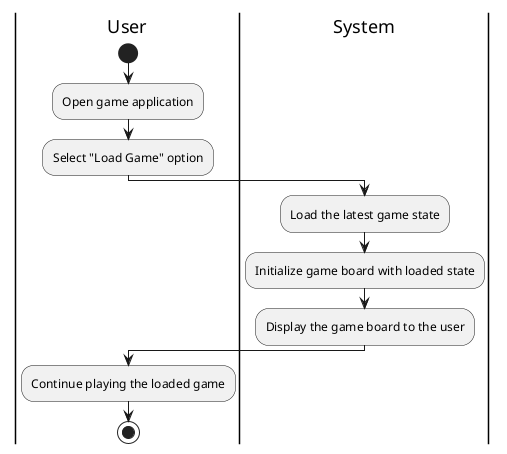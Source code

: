 @startuml "Load game activity diagram"
|User|
start
:Open game application;
:Select "Load Game" option;

|System|
:Load the latest game state;
:Initialize game board with loaded state;
:Display the game board to the user;

|User|
:Continue playing the loaded game;
stop
@enduml
